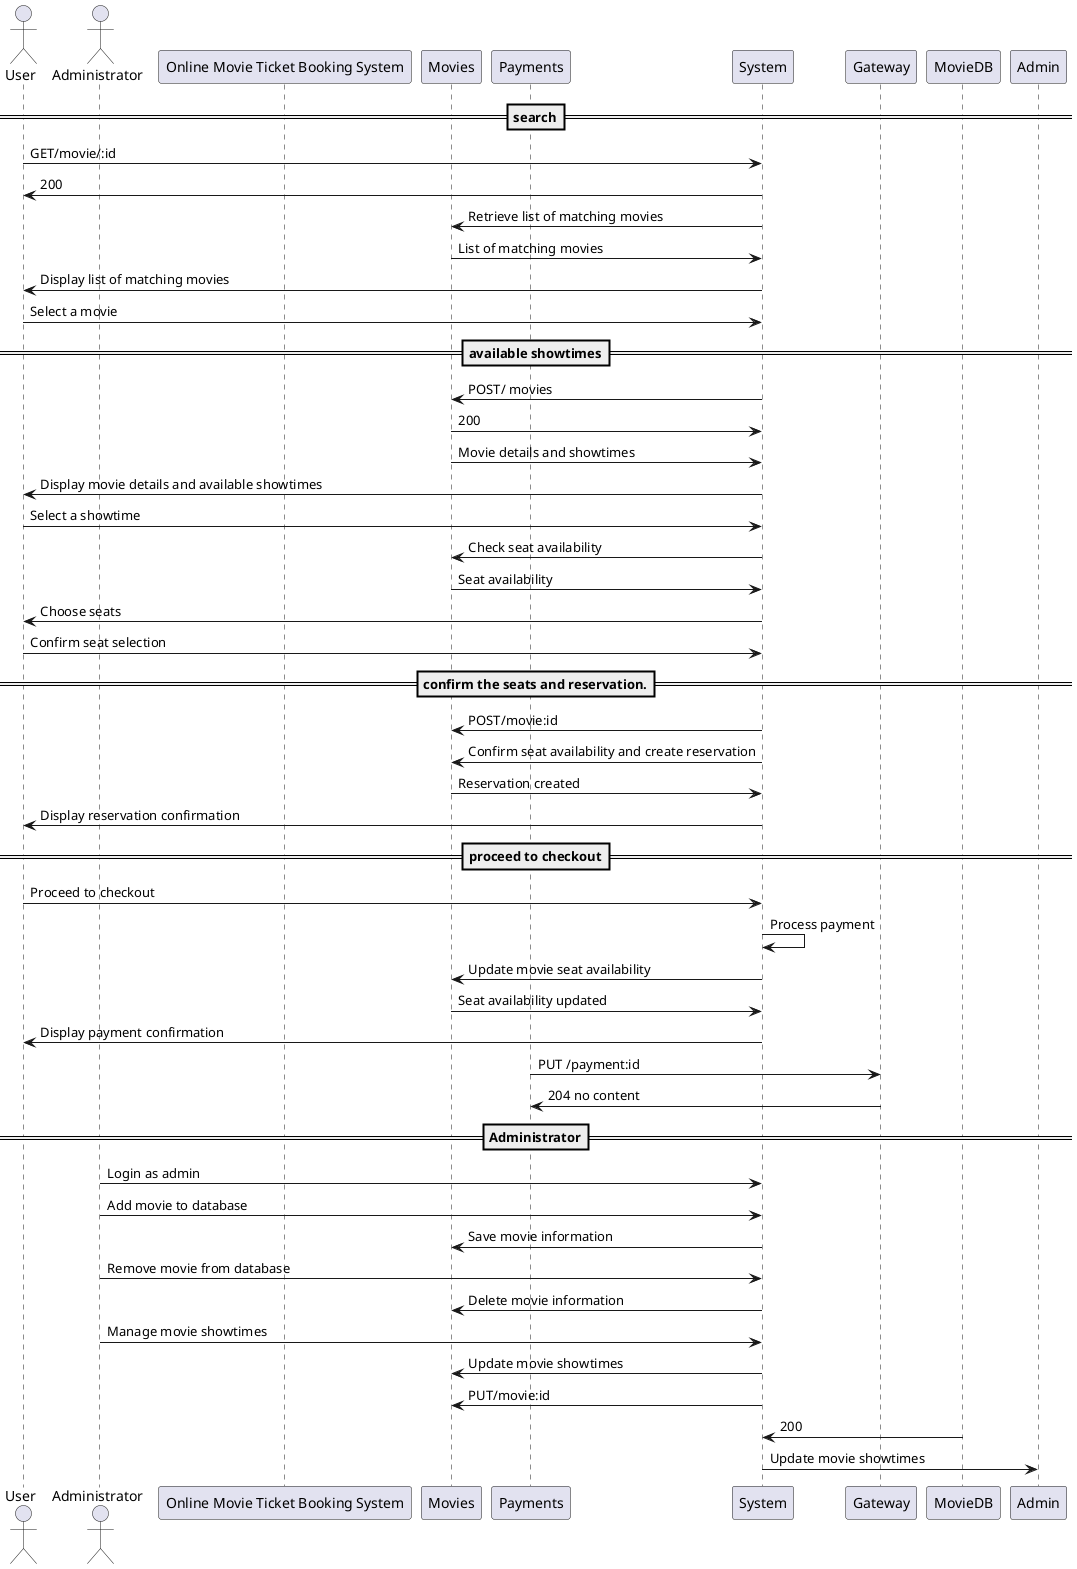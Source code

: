 @startuml

    actor User
    actor Administrator
    participant "Online Movie Ticket Booking System"
    participant Movies
    participant Payments

    ==search==
    User -> System : GET/movie/:id
    System -> User : 200
    System -> Movies : Retrieve list of matching movies
    Movies -> System: List of matching movies
    System -> User: Display list of matching movies
    User -> System: Select a movie

    ==available showtimes==
    System -> Movies : POST/ movies
    Movies -> System : 200
    Movies -> System : Movie details and showtimes
    System -> User : Display movie details and available showtimes
    User -> System : Select a showtime
    System -> Movies : Check seat availability
    Movies -> System : Seat availability
    System -> User : Choose seats
    User -> System : Confirm seat selection

    ==confirm the seats and reservation.==
    System -> Movies : POST/movie:id
    System -> Movies: Confirm seat availability and create reservation
    Movies -> System: Reservation created
    System -> User: Display reservation confirmation

    ==proceed to checkout==
    User -> System: Proceed to checkout
    System -> System: Process payment
    System -> Movies: Update movie seat availability
    Movies -> System: Seat availability updated
    System -> User: Display payment confirmation
    Payments -> Gateway : PUT /payment:id
    Gateway -> Payments : 204 no content

    ==Administrator==
    Administrator -> System: Login as admin
    Administrator -> System: Add movie to database
    System -> Movies: Save movie information
    Administrator -> System: Remove movie from database
    System -> Movies: Delete movie information
    Administrator -> System: Manage movie showtimes
    System -> Movies: Update movie showtimes
    System -> Movies: PUT/movie:id
    MovieDB -> System : 200
    System -> Admin : Update movie showtimes

@enduml